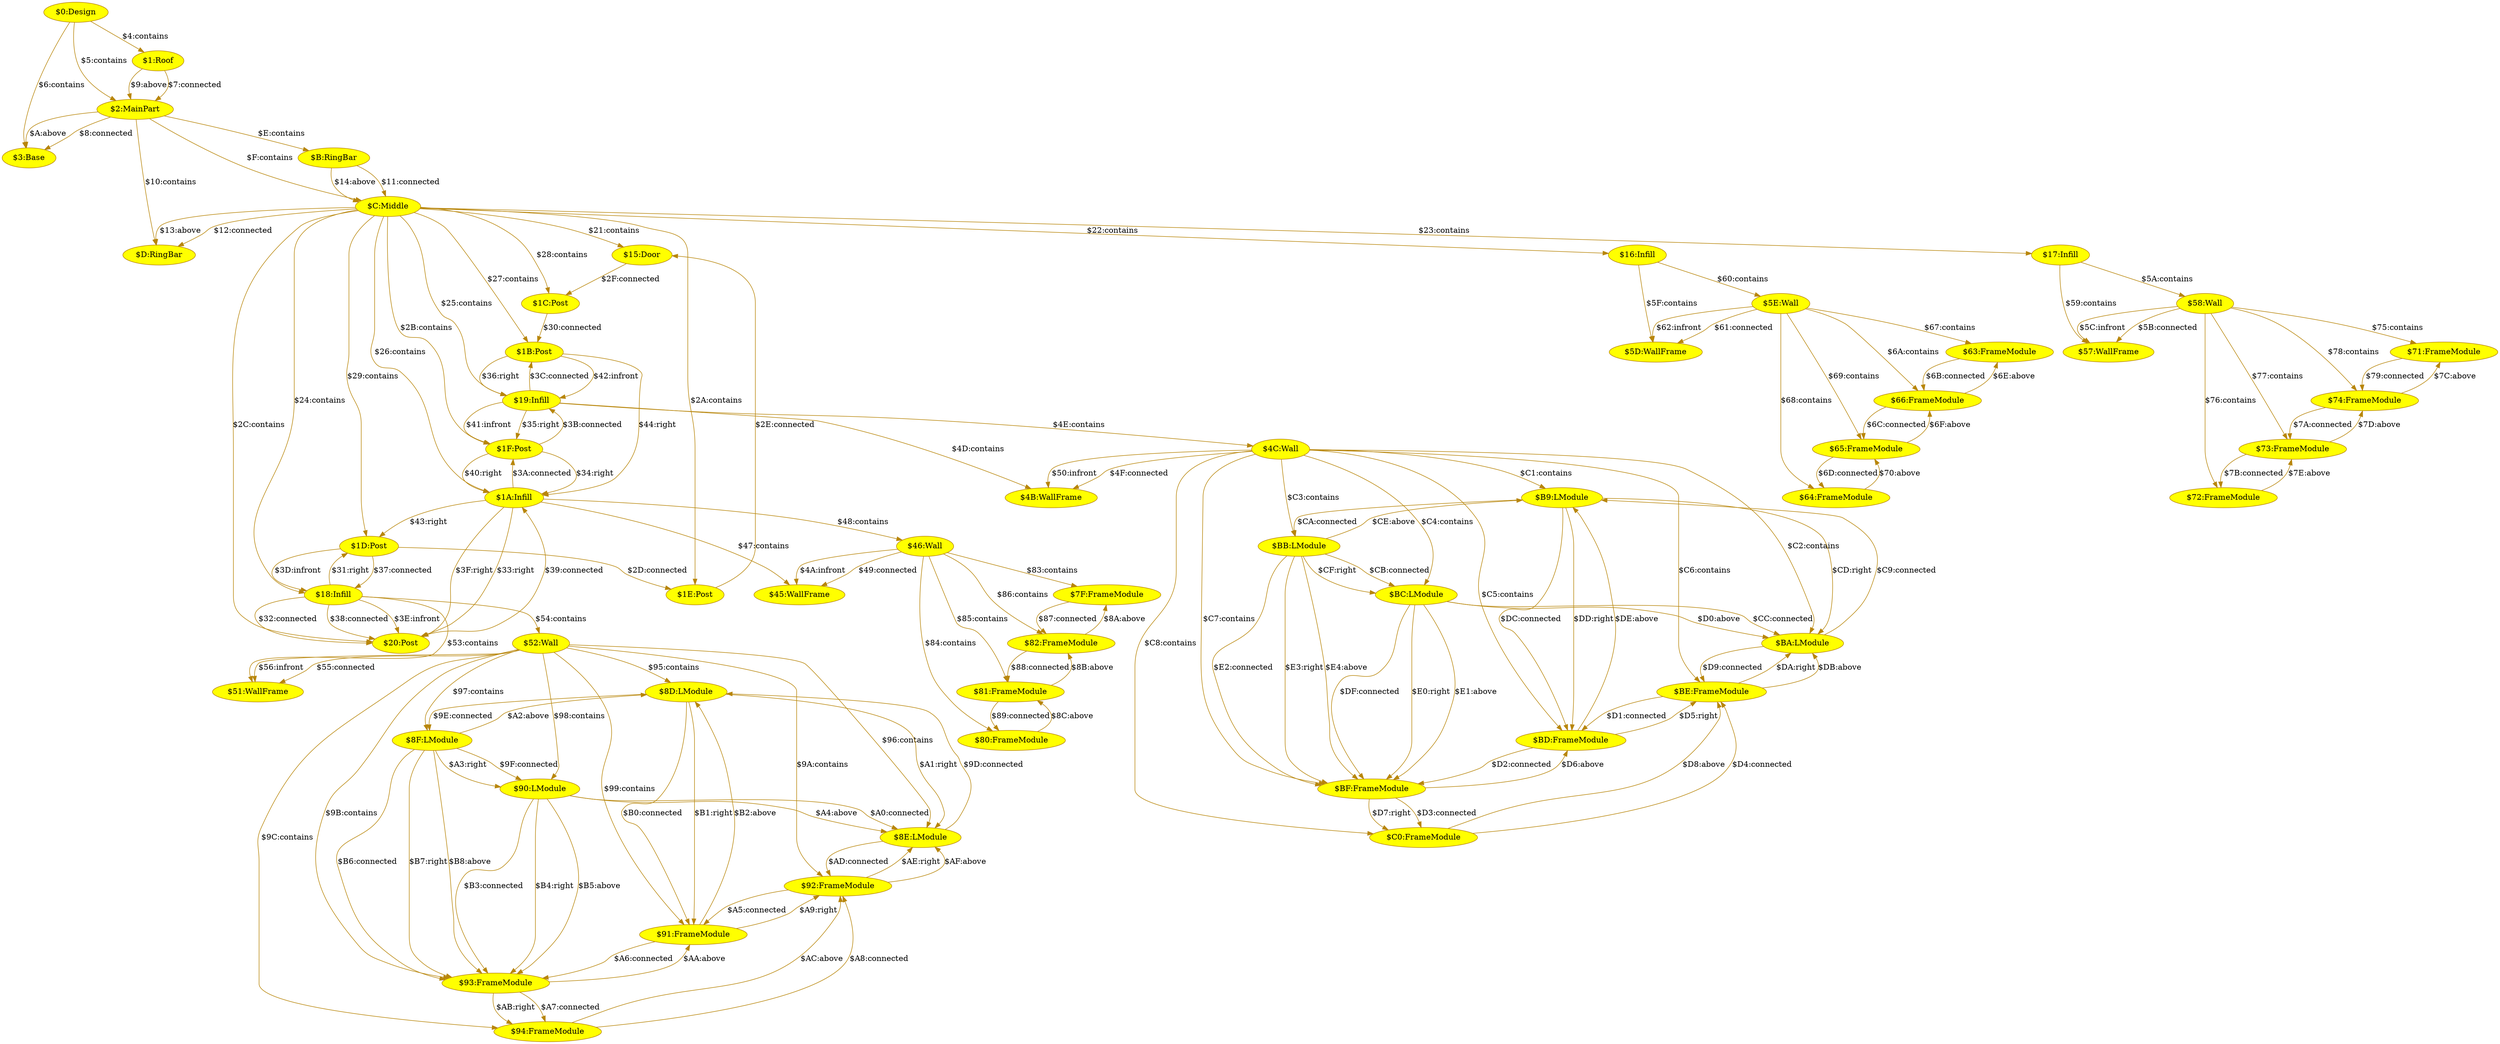 digraph Design {
 splines=true;
 rankdir=TB;
 compound=true;
 n23897065 [ label="$0:Design" fillcolor=yellow style=filled color=darkgoldenrod tooltip="DesignNode::isAlignmentNode : boolean = False
  DesignNode::filled : boolean = True"]
 n23897065 -> n1736333 [ label="$5:contains" color=darkgoldenrod]
 n23897065 -> n38807476 [ label="$6:contains" color=darkgoldenrod]
 n23897065 -> n48434858 [ label="$4:contains" color=darkgoldenrod]
 n48434858 [ label="$1:Roof" fillcolor=yellow style=filled color=darkgoldenrod tooltip="DesignNode::isAlignmentNode : boolean = False
  DesignNode::filled : boolean = False"]
 n48434858 -> n1736333 [ label="$9:above" color=darkgoldenrod]
 n48434858 -> n1736333 [ label="$7:connected" color=darkgoldenrod]
 n1736333 [ label="$2:MainPart" fillcolor=yellow style=filled color=darkgoldenrod tooltip="DesignNode::isAlignmentNode : boolean = False
  DesignNode::filled : boolean = True"]
 n1736333 -> n38807476 [ label="$A:above" color=darkgoldenrod]
 n1736333 -> n16814072 [ label="$E:contains" color=darkgoldenrod]
 n1736333 -> n19025433 [ label="$F:contains" color=darkgoldenrod]
 n1736333 -> n19700781 [ label="$10:contains" color=darkgoldenrod]
 n1736333 -> n38807476 [ label="$8:connected" color=darkgoldenrod]
 n38807476 [ label="$3:Base" fillcolor=yellow style=filled color=darkgoldenrod tooltip="DesignNode::isAlignmentNode : boolean = True
  DesignNode::filled : boolean = False"]
 n19700781 [ label="$D:RingBar" fillcolor=yellow style=filled color=darkgoldenrod tooltip="DesignNode::isAlignmentNode : boolean = True
  DesignNode::filled : boolean = False"]
 n16814072 [ label="$B:RingBar" fillcolor=yellow style=filled color=darkgoldenrod tooltip="DesignNode::isAlignmentNode : boolean = False
  DesignNode::filled : boolean = False"]
 n16814072 -> n19025433 [ label="$14:above" color=darkgoldenrod]
 n16814072 -> n19025433 [ label="$11:connected" color=darkgoldenrod]
 n19025433 [ label="$C:Middle" fillcolor=yellow style=filled color=darkgoldenrod tooltip="DesignNode::isAlignmentNode : boolean = False
  DesignNode::filled : boolean = True"]
 n19025433 -> n19700781 [ label="$13:above" color=darkgoldenrod]
 n19025433 -> n4823959 [ label="$21:contains" color=darkgoldenrod]
 n19025433 -> n25826081 [ label="$22:contains" color=darkgoldenrod]
 n19025433 -> n31887077 [ label="$23:contains" color=darkgoldenrod]
 n19025433 -> n66063541 [ label="$24:contains" color=darkgoldenrod]
 n19025433 -> n3344175 [ label="$25:contains" color=darkgoldenrod]
 n19025433 -> n2668102 [ label="$26:contains" color=darkgoldenrod]
 n19025433 -> n28536498 [ label="$27:contains" color=darkgoldenrod]
 n19025433 -> n63004825 [ label="$28:contains" color=darkgoldenrod]
 n19025433 -> n18089118 [ label="$29:contains" color=darkgoldenrod]
 n19025433 -> n29694374 [ label="$2A:contains" color=darkgoldenrod]
 n19025433 -> n66526350 [ label="$2B:contains" color=darkgoldenrod]
 n19025433 -> n31575569 [ label="$2C:contains" color=darkgoldenrod]
 n19025433 -> n19700781 [ label="$12:connected" color=darkgoldenrod]
 n31575569 [ label="$20:Post" fillcolor=yellow style=filled color=darkgoldenrod tooltip="DesignNode::isAlignmentNode : boolean = False
  DesignNode::filled : boolean = False"]
 n31575569 -> n2668102 [ label="$39:connected" color=darkgoldenrod]
 n66526350 [ label="$1F:Post" fillcolor=yellow style=filled color=darkgoldenrod tooltip="DesignNode::isAlignmentNode : boolean = False
  DesignNode::filled : boolean = False"]
 n66526350 -> n3344175 [ label="$3B:connected" color=darkgoldenrod]
 n66526350 -> n2668102 [ label="$40:right" color=darkgoldenrod]
 n66526350 -> n2668102 [ label="$34:right" color=darkgoldenrod]
 n29694374 [ label="$1E:Post" fillcolor=yellow style=filled color=darkgoldenrod tooltip="DesignNode::isAlignmentNode : boolean = False
  DesignNode::filled : boolean = False"]
 n29694374 -> n4823959 [ label="$2E:connected" color=darkgoldenrod]
 n18089118 [ label="$1D:Post" fillcolor=yellow style=filled color=darkgoldenrod tooltip="DesignNode::isAlignmentNode : boolean = True
  DesignNode::filled : boolean = False"]
 n18089118 -> n66063541 [ label="$37:connected" color=darkgoldenrod]
 n18089118 -> n66063541 [ label="$3D:infront" color=darkgoldenrod]
 n18089118 -> n29694374 [ label="$2D:connected" color=darkgoldenrod]
 n63004825 [ label="$1C:Post" fillcolor=yellow style=filled color=darkgoldenrod tooltip="DesignNode::isAlignmentNode : boolean = False
  DesignNode::filled : boolean = False"]
 n63004825 -> n28536498 [ label="$30:connected" color=darkgoldenrod]
 n28536498 [ label="$1B:Post" fillcolor=yellow style=filled color=darkgoldenrod tooltip="DesignNode::isAlignmentNode : boolean = False
  DesignNode::filled : boolean = False"]
 n28536498 -> n3344175 [ label="$42:infront" color=darkgoldenrod]
 n28536498 -> n2668102 [ label="$44:right" color=darkgoldenrod]
 n28536498 -> n3344175 [ label="$36:right" color=darkgoldenrod]
 n2668102 [ label="$1A:Infill" fillcolor=yellow style=filled color=darkgoldenrod tooltip="DesignNode::isAlignmentNode : boolean = False
  DesignNode::filled : boolean = True"]
 n2668102 -> n66526350 [ label="$3A:connected" color=darkgoldenrod]
 n2668102 -> n31575569 [ label="$3F:right" color=darkgoldenrod]
 n2668102 -> n18089118 [ label="$43:right" color=darkgoldenrod]
 n2668102 -> n58540641 [ label="$47:contains" color=darkgoldenrod]
 n2668102 -> n14209362 [ label="$48:contains" color=darkgoldenrod]
 n2668102 -> n31575569 [ label="$33:right" color=darkgoldenrod]
 n3344175 [ label="$19:Infill" fillcolor=yellow style=filled color=darkgoldenrod tooltip="DesignNode::isAlignmentNode : boolean = False
  DesignNode::filled : boolean = True"]
 n3344175 -> n28536498 [ label="$3C:connected" color=darkgoldenrod]
 n3344175 -> n66526350 [ label="$41:infront" color=darkgoldenrod]
 n3344175 -> n61917315 [ label="$4D:contains" color=darkgoldenrod]
 n3344175 -> n18859832 [ label="$4E:contains" color=darkgoldenrod]
 n3344175 -> n66526350 [ label="$35:right" color=darkgoldenrod]
 n66063541 [ label="$18:Infill" fillcolor=yellow style=filled color=darkgoldenrod tooltip="DesignNode::isAlignmentNode : boolean = False
  DesignNode::filled : boolean = True"]
 n66063541 -> n31575569 [ label="$32:connected" color=darkgoldenrod]
 n66063541 -> n31575569 [ label="$38:connected" color=darkgoldenrod]
 n66063541 -> n31575569 [ label="$3E:infront" color=darkgoldenrod]
 n66063541 -> n62641401 [ label="$53:contains" color=darkgoldenrod]
 n66063541 -> n63029134 [ label="$54:contains" color=darkgoldenrod]
 n66063541 -> n18089118 [ label="$31:right" color=darkgoldenrod]
 n31887077 [ label="$17:Infill" fillcolor=yellow style=filled color=darkgoldenrod tooltip="DesignNode::isAlignmentNode : boolean = False
  DesignNode::filled : boolean = True"]
 n31887077 -> n1902820 [ label="$5A:contains" color=darkgoldenrod]
 n31887077 -> n59439040 [ label="$59:contains" color=darkgoldenrod]
 n25826081 [ label="$16:Infill" fillcolor=yellow style=filled color=darkgoldenrod tooltip="DesignNode::isAlignmentNode : boolean = False
  DesignNode::filled : boolean = True"]
 n25826081 -> n57630717 [ label="$60:contains" color=darkgoldenrod]
 n25826081 -> n43850433 [ label="$5F:contains" color=darkgoldenrod]
 n4823959 [ label="$15:Door" fillcolor=yellow style=filled color=darkgoldenrod tooltip="DesignNode::isAlignmentNode : boolean = False
  DesignNode::filled : boolean = False"]
 n4823959 -> n63004825 [ label="$2F:connected" color=darkgoldenrod]
 n14209362 [ label="$46:Wall" fillcolor=yellow style=filled color=darkgoldenrod tooltip="DesignNode::isAlignmentNode : boolean = False
  DesignNode::filled : boolean = True"]
 n14209362 -> n58540641 [ label="$4A:infront" color=darkgoldenrod]
 n14209362 -> n15048775 [ label="$83:contains" color=darkgoldenrod]
 n14209362 -> n45560071 [ label="$84:contains" color=darkgoldenrod]
 n14209362 -> n27700944 [ label="$85:contains" color=darkgoldenrod]
 n14209362 -> n12035995 [ label="$86:contains" color=darkgoldenrod]
 n14209362 -> n58540641 [ label="$49:connected" color=darkgoldenrod]
 n57630717 [ label="$5E:Wall" fillcolor=yellow style=filled color=darkgoldenrod tooltip="DesignNode::isAlignmentNode : boolean = False
  DesignNode::filled : boolean = True"]
 n57630717 -> n43850433 [ label="$62:infront" color=darkgoldenrod]
 n57630717 -> n63310933 [ label="$67:contains" color=darkgoldenrod]
 n57630717 -> n36761674 [ label="$68:contains" color=darkgoldenrod]
 n57630717 -> n27869635 [ label="$69:contains" color=darkgoldenrod]
 n57630717 -> n22326157 [ label="$6A:contains" color=darkgoldenrod]
 n57630717 -> n43850433 [ label="$61:connected" color=darkgoldenrod]
 n1902820 [ label="$58:Wall" fillcolor=yellow style=filled color=darkgoldenrod tooltip="DesignNode::isAlignmentNode : boolean = False
  DesignNode::filled : boolean = True"]
 n1902820 -> n59439040 [ label="$5C:infront" color=darkgoldenrod]
 n1902820 -> n16314051 [ label="$75:contains" color=darkgoldenrod]
 n1902820 -> n55633041 [ label="$76:contains" color=darkgoldenrod]
 n1902820 -> n38172343 [ label="$77:contains" color=darkgoldenrod]
 n1902820 -> n46811602 [ label="$78:contains" color=darkgoldenrod]
 n1902820 -> n59439040 [ label="$5B:connected" color=darkgoldenrod]
 n63029134 [ label="$52:Wall" fillcolor=yellow style=filled color=darkgoldenrod tooltip="DesignNode::isAlignmentNode : boolean = False
  DesignNode::filled : boolean = True"]
 n63029134 -> n62641401 [ label="$56:infront" color=darkgoldenrod]
 n63029134 -> n46095347 [ label="$95:contains" color=darkgoldenrod]
 n63029134 -> n60352758 [ label="$96:contains" color=darkgoldenrod]
 n63029134 -> n57639598 [ label="$97:contains" color=darkgoldenrod]
 n63029134 -> n26354563 [ label="$98:contains" color=darkgoldenrod]
 n63029134 -> n64124492 [ label="$99:contains" color=darkgoldenrod]
 n63029134 -> n19279957 [ label="$9A:contains" color=darkgoldenrod]
 n63029134 -> n35226701 [ label="$9B:contains" color=darkgoldenrod]
 n63029134 -> n1345137 [ label="$9C:contains" color=darkgoldenrod]
 n63029134 -> n62641401 [ label="$55:connected" color=darkgoldenrod]
 n18859832 [ label="$4C:Wall" fillcolor=yellow style=filled color=darkgoldenrod tooltip="DesignNode::isAlignmentNode : boolean = False
  DesignNode::filled : boolean = True"]
 n18859832 -> n61917315 [ label="$50:infront" color=darkgoldenrod]
 n18859832 -> n56192078 [ label="$C1:contains" color=darkgoldenrod]
 n18859832 -> n5164743 [ label="$C2:contains" color=darkgoldenrod]
 n18859832 -> n46613902 [ label="$C3:contains" color=darkgoldenrod]
 n18859832 -> n24875751 [ label="$C4:contains" color=darkgoldenrod]
 n18859832 -> n41025813 [ label="$C5:contains" color=darkgoldenrod]
 n18859832 -> n19546655 [ label="$C6:contains" color=darkgoldenrod]
 n18859832 -> n51495298 [ label="$C7:contains" color=darkgoldenrod]
 n18859832 -> n54205462 [ label="$C8:contains" color=darkgoldenrod]
 n18859832 -> n61917315 [ label="$4F:connected" color=darkgoldenrod]
 n43850433 [ label="$5D:WallFrame" fillcolor=yellow style=filled color=darkgoldenrod tooltip="DesignNode::isAlignmentNode : boolean = False
  DesignNode::filled : boolean = False"]
 n59439040 [ label="$57:WallFrame" fillcolor=yellow style=filled color=darkgoldenrod tooltip="DesignNode::isAlignmentNode : boolean = False
  DesignNode::filled : boolean = False"]
 n62641401 [ label="$51:WallFrame" fillcolor=yellow style=filled color=darkgoldenrod tooltip="DesignNode::isAlignmentNode : boolean = False
  DesignNode::filled : boolean = False"]
 n61917315 [ label="$4B:WallFrame" fillcolor=yellow style=filled color=darkgoldenrod tooltip="DesignNode::isAlignmentNode : boolean = False
  DesignNode::filled : boolean = False"]
 n58540641 [ label="$45:WallFrame" fillcolor=yellow style=filled color=darkgoldenrod tooltip="DesignNode::isAlignmentNode : boolean = False
  DesignNode::filled : boolean = False"]
 n54205462 [ label="$C0:FrameModule" fillcolor=yellow style=filled color=darkgoldenrod tooltip="DesignNode::isAlignmentNode : boolean = False
  DesignNode::filled : boolean = False
  FrameModule::size : Size = TALL
  FrameModule::overhang : Overhang = BOTH
  FrameModule::filling : Filling = BOX"]
 n54205462 -> n19546655 [ label="$D8:above" color=darkgoldenrod]
 n54205462 -> n19546655 [ label="$D4:connected" color=darkgoldenrod]
 n51495298 [ label="$BF:FrameModule" fillcolor=yellow style=filled color=darkgoldenrod tooltip="DesignNode::isAlignmentNode : boolean = False
  DesignNode::filled : boolean = False
  FrameModule::size : Size = TALL
  FrameModule::overhang : Overhang = BOTH
  FrameModule::filling : Filling = BOX"]
 n51495298 -> n41025813 [ label="$D6:above" color=darkgoldenrod]
 n51495298 -> n54205462 [ label="$D7:right" color=darkgoldenrod]
 n51495298 -> n54205462 [ label="$D3:connected" color=darkgoldenrod]
 n19546655 [ label="$BE:FrameModule" fillcolor=yellow style=filled color=darkgoldenrod tooltip="DesignNode::isAlignmentNode : boolean = False
  DesignNode::filled : boolean = False
  FrameModule::size : Size = TALL
  FrameModule::overhang : Overhang = BOTH
  FrameModule::filling : Filling = BOX"]
 n19546655 -> n5164743 [ label="$DA:right" color=darkgoldenrod]
 n19546655 -> n5164743 [ label="$DB:above" color=darkgoldenrod]
 n19546655 -> n41025813 [ label="$D1:connected" color=darkgoldenrod]
 n41025813 [ label="$BD:FrameModule" fillcolor=yellow style=filled color=darkgoldenrod tooltip="DesignNode::isAlignmentNode : boolean = False
  DesignNode::filled : boolean = False
  FrameModule::size : Size = TALL
  FrameModule::overhang : Overhang = BOTH
  FrameModule::filling : Filling = BOX"]
 n41025813 -> n19546655 [ label="$D5:right" color=darkgoldenrod]
 n41025813 -> n56192078 [ label="$DE:above" color=darkgoldenrod]
 n41025813 -> n51495298 [ label="$D2:connected" color=darkgoldenrod]
 n1345137 [ label="$94:FrameModule" fillcolor=yellow style=filled color=darkgoldenrod tooltip="DesignNode::isAlignmentNode : boolean = False
  DesignNode::filled : boolean = False
  FrameModule::size : Size = TALL
  FrameModule::overhang : Overhang = BOTH
  FrameModule::filling : Filling = BOX"]
 n1345137 -> n19279957 [ label="$AC:above" color=darkgoldenrod]
 n1345137 -> n19279957 [ label="$A8:connected" color=darkgoldenrod]
 n35226701 [ label="$93:FrameModule" fillcolor=yellow style=filled color=darkgoldenrod tooltip="DesignNode::isAlignmentNode : boolean = False
  DesignNode::filled : boolean = False
  FrameModule::size : Size = TALL
  FrameModule::overhang : Overhang = BOTH
  FrameModule::filling : Filling = BOX"]
 n35226701 -> n64124492 [ label="$AA:above" color=darkgoldenrod]
 n35226701 -> n1345137 [ label="$AB:right" color=darkgoldenrod]
 n35226701 -> n1345137 [ label="$A7:connected" color=darkgoldenrod]
 n19279957 [ label="$92:FrameModule" fillcolor=yellow style=filled color=darkgoldenrod tooltip="DesignNode::isAlignmentNode : boolean = False
  DesignNode::filled : boolean = False
  FrameModule::size : Size = TALL
  FrameModule::overhang : Overhang = BOTH
  FrameModule::filling : Filling = BOX"]
 n19279957 -> n60352758 [ label="$AE:right" color=darkgoldenrod]
 n19279957 -> n60352758 [ label="$AF:above" color=darkgoldenrod]
 n19279957 -> n64124492 [ label="$A5:connected" color=darkgoldenrod]
 n64124492 [ label="$91:FrameModule" fillcolor=yellow style=filled color=darkgoldenrod tooltip="DesignNode::isAlignmentNode : boolean = False
  DesignNode::filled : boolean = False
  FrameModule::size : Size = TALL
  FrameModule::overhang : Overhang = BOTH
  FrameModule::filling : Filling = BOX"]
 n64124492 -> n19279957 [ label="$A9:right" color=darkgoldenrod]
 n64124492 -> n46095347 [ label="$B2:above" color=darkgoldenrod]
 n64124492 -> n35226701 [ label="$A6:connected" color=darkgoldenrod]
 n12035995 [ label="$82:FrameModule" fillcolor=yellow style=filled color=darkgoldenrod tooltip="DesignNode::isAlignmentNode : boolean = False
  DesignNode::filled : boolean = False
  FrameModule::size : Size = SMALL
  FrameModule::overhang : Overhang = OUTSIDE
  FrameModule::filling : Filling = WINDOW"]
 n12035995 -> n15048775 [ label="$8A:above" color=darkgoldenrod]
 n12035995 -> n27700944 [ label="$88:connected" color=darkgoldenrod]
 n27700944 [ label="$81:FrameModule" fillcolor=yellow style=filled color=darkgoldenrod tooltip="DesignNode::isAlignmentNode : boolean = False
  DesignNode::filled : boolean = False
  FrameModule::size : Size = SMALL
  FrameModule::overhang : Overhang = OUTSIDE
  FrameModule::filling : Filling = WINDOW"]
 n27700944 -> n12035995 [ label="$8B:above" color=darkgoldenrod]
 n27700944 -> n45560071 [ label="$89:connected" color=darkgoldenrod]
 n45560071 [ label="$80:FrameModule" fillcolor=yellow style=filled color=darkgoldenrod tooltip="DesignNode::isAlignmentNode : boolean = False
  DesignNode::filled : boolean = False
  FrameModule::size : Size = SMALL
  FrameModule::overhang : Overhang = OUTSIDE
  FrameModule::filling : Filling = BOX"]
 n45560071 -> n27700944 [ label="$8C:above" color=darkgoldenrod]
 n15048775 [ label="$7F:FrameModule" fillcolor=yellow style=filled color=darkgoldenrod tooltip="DesignNode::isAlignmentNode : boolean = False
  DesignNode::filled : boolean = False
  FrameModule::size : Size = SMALL
  FrameModule::overhang : Overhang = OUTSIDE
  FrameModule::filling : Filling = BOX"]
 n15048775 -> n12035995 [ label="$87:connected" color=darkgoldenrod]
 n46811602 [ label="$74:FrameModule" fillcolor=yellow style=filled color=darkgoldenrod tooltip="DesignNode::isAlignmentNode : boolean = False
  DesignNode::filled : boolean = False
  FrameModule::size : Size = SMALL
  FrameModule::overhang : Overhang = OUTSIDE
  FrameModule::filling : Filling = WINDOW"]
 n46811602 -> n16314051 [ label="$7C:above" color=darkgoldenrod]
 n46811602 -> n38172343 [ label="$7A:connected" color=darkgoldenrod]
 n38172343 [ label="$73:FrameModule" fillcolor=yellow style=filled color=darkgoldenrod tooltip="DesignNode::isAlignmentNode : boolean = False
  DesignNode::filled : boolean = False
  FrameModule::size : Size = SMALL
  FrameModule::overhang : Overhang = OUTSIDE
  FrameModule::filling : Filling = WINDOW"]
 n38172343 -> n46811602 [ label="$7D:above" color=darkgoldenrod]
 n38172343 -> n55633041 [ label="$7B:connected" color=darkgoldenrod]
 n55633041 [ label="$72:FrameModule" fillcolor=yellow style=filled color=darkgoldenrod tooltip="DesignNode::isAlignmentNode : boolean = False
  DesignNode::filled : boolean = False
  FrameModule::size : Size = SMALL
  FrameModule::overhang : Overhang = OUTSIDE
  FrameModule::filling : Filling = BOX"]
 n55633041 -> n38172343 [ label="$7E:above" color=darkgoldenrod]
 n16314051 [ label="$71:FrameModule" fillcolor=yellow style=filled color=darkgoldenrod tooltip="DesignNode::isAlignmentNode : boolean = False
  DesignNode::filled : boolean = False
  FrameModule::size : Size = SMALL
  FrameModule::overhang : Overhang = OUTSIDE
  FrameModule::filling : Filling = BOX"]
 n16314051 -> n46811602 [ label="$79:connected" color=darkgoldenrod]
 n22326157 [ label="$66:FrameModule" fillcolor=yellow style=filled color=darkgoldenrod tooltip="DesignNode::isAlignmentNode : boolean = False
  DesignNode::filled : boolean = False
  FrameModule::size : Size = SMALL
  FrameModule::overhang : Overhang = OUTSIDE
  FrameModule::filling : Filling = WINDOW"]
 n22326157 -> n63310933 [ label="$6E:above" color=darkgoldenrod]
 n22326157 -> n27869635 [ label="$6C:connected" color=darkgoldenrod]
 n27869635 [ label="$65:FrameModule" fillcolor=yellow style=filled color=darkgoldenrod tooltip="DesignNode::isAlignmentNode : boolean = False
  DesignNode::filled : boolean = False
  FrameModule::size : Size = SMALL
  FrameModule::overhang : Overhang = OUTSIDE
  FrameModule::filling : Filling = WINDOW"]
 n27869635 -> n22326157 [ label="$6F:above" color=darkgoldenrod]
 n27869635 -> n36761674 [ label="$6D:connected" color=darkgoldenrod]
 n36761674 [ label="$64:FrameModule" fillcolor=yellow style=filled color=darkgoldenrod tooltip="DesignNode::isAlignmentNode : boolean = False
  DesignNode::filled : boolean = False
  FrameModule::size : Size = SMALL
  FrameModule::overhang : Overhang = OUTSIDE
  FrameModule::filling : Filling = BOX"]
 n36761674 -> n27869635 [ label="$70:above" color=darkgoldenrod]
 n63310933 [ label="$63:FrameModule" fillcolor=yellow style=filled color=darkgoldenrod tooltip="DesignNode::isAlignmentNode : boolean = False
  DesignNode::filled : boolean = False
  FrameModule::size : Size = SMALL
  FrameModule::overhang : Overhang = OUTSIDE
  FrameModule::filling : Filling = BOX"]
 n63310933 -> n22326157 [ label="$6B:connected" color=darkgoldenrod]
 n24875751 [ label="$BC:LModule" fillcolor=yellow style=filled color=darkgoldenrod tooltip="DesignNode::isAlignmentNode : boolean = False
  DesignNode::filled : boolean = False"]
 n24875751 -> n5164743 [ label="$D0:above" color=darkgoldenrod]
 n24875751 -> n51495298 [ label="$DF:connected" color=darkgoldenrod]
 n24875751 -> n51495298 [ label="$E0:right" color=darkgoldenrod]
 n24875751 -> n51495298 [ label="$E1:above" color=darkgoldenrod]
 n24875751 -> n5164743 [ label="$CC:connected" color=darkgoldenrod]
 n46613902 [ label="$BB:LModule" fillcolor=yellow style=filled color=darkgoldenrod tooltip="DesignNode::isAlignmentNode : boolean = False
  DesignNode::filled : boolean = False"]
 n46613902 -> n56192078 [ label="$CE:above" color=darkgoldenrod]
 n46613902 -> n24875751 [ label="$CF:right" color=darkgoldenrod]
 n46613902 -> n51495298 [ label="$E2:connected" color=darkgoldenrod]
 n46613902 -> n51495298 [ label="$E3:right" color=darkgoldenrod]
 n46613902 -> n51495298 [ label="$E4:above" color=darkgoldenrod]
 n46613902 -> n24875751 [ label="$CB:connected" color=darkgoldenrod]
 n5164743 [ label="$BA:LModule" fillcolor=yellow style=filled color=darkgoldenrod tooltip="DesignNode::isAlignmentNode : boolean = False
  DesignNode::filled : boolean = False"]
 n5164743 -> n19546655 [ label="$D9:connected" color=darkgoldenrod]
 n5164743 -> n56192078 [ label="$C9:connected" color=darkgoldenrod]
 n56192078 [ label="$B9:LModule" fillcolor=yellow style=filled color=darkgoldenrod tooltip="DesignNode::isAlignmentNode : boolean = False
  DesignNode::filled : boolean = False"]
 n56192078 -> n5164743 [ label="$CD:right" color=darkgoldenrod]
 n56192078 -> n41025813 [ label="$DC:connected" color=darkgoldenrod]
 n56192078 -> n41025813 [ label="$DD:right" color=darkgoldenrod]
 n56192078 -> n46613902 [ label="$CA:connected" color=darkgoldenrod]
 n26354563 [ label="$90:LModule" fillcolor=yellow style=filled color=darkgoldenrod tooltip="DesignNode::isAlignmentNode : boolean = False
  DesignNode::filled : boolean = False"]
 n26354563 -> n60352758 [ label="$A4:above" color=darkgoldenrod]
 n26354563 -> n35226701 [ label="$B3:connected" color=darkgoldenrod]
 n26354563 -> n35226701 [ label="$B4:right" color=darkgoldenrod]
 n26354563 -> n35226701 [ label="$B5:above" color=darkgoldenrod]
 n26354563 -> n60352758 [ label="$A0:connected" color=darkgoldenrod]
 n57639598 [ label="$8F:LModule" fillcolor=yellow style=filled color=darkgoldenrod tooltip="DesignNode::isAlignmentNode : boolean = False
  DesignNode::filled : boolean = False"]
 n57639598 -> n46095347 [ label="$A2:above" color=darkgoldenrod]
 n57639598 -> n26354563 [ label="$A3:right" color=darkgoldenrod]
 n57639598 -> n35226701 [ label="$B6:connected" color=darkgoldenrod]
 n57639598 -> n35226701 [ label="$B7:right" color=darkgoldenrod]
 n57639598 -> n35226701 [ label="$B8:above" color=darkgoldenrod]
 n57639598 -> n26354563 [ label="$9F:connected" color=darkgoldenrod]
 n60352758 [ label="$8E:LModule" fillcolor=yellow style=filled color=darkgoldenrod tooltip="DesignNode::isAlignmentNode : boolean = False
  DesignNode::filled : boolean = False"]
 n60352758 -> n19279957 [ label="$AD:connected" color=darkgoldenrod]
 n60352758 -> n46095347 [ label="$9D:connected" color=darkgoldenrod]
 n46095347 [ label="$8D:LModule" fillcolor=yellow style=filled color=darkgoldenrod tooltip="DesignNode::isAlignmentNode : boolean = False
  DesignNode::filled : boolean = False"]
 n46095347 -> n60352758 [ label="$A1:right" color=darkgoldenrod]
 n46095347 -> n64124492 [ label="$B0:connected" color=darkgoldenrod]
 n46095347 -> n64124492 [ label="$B1:right" color=darkgoldenrod]
 n46095347 -> n57639598 [ label="$9E:connected" color=darkgoldenrod]
}
